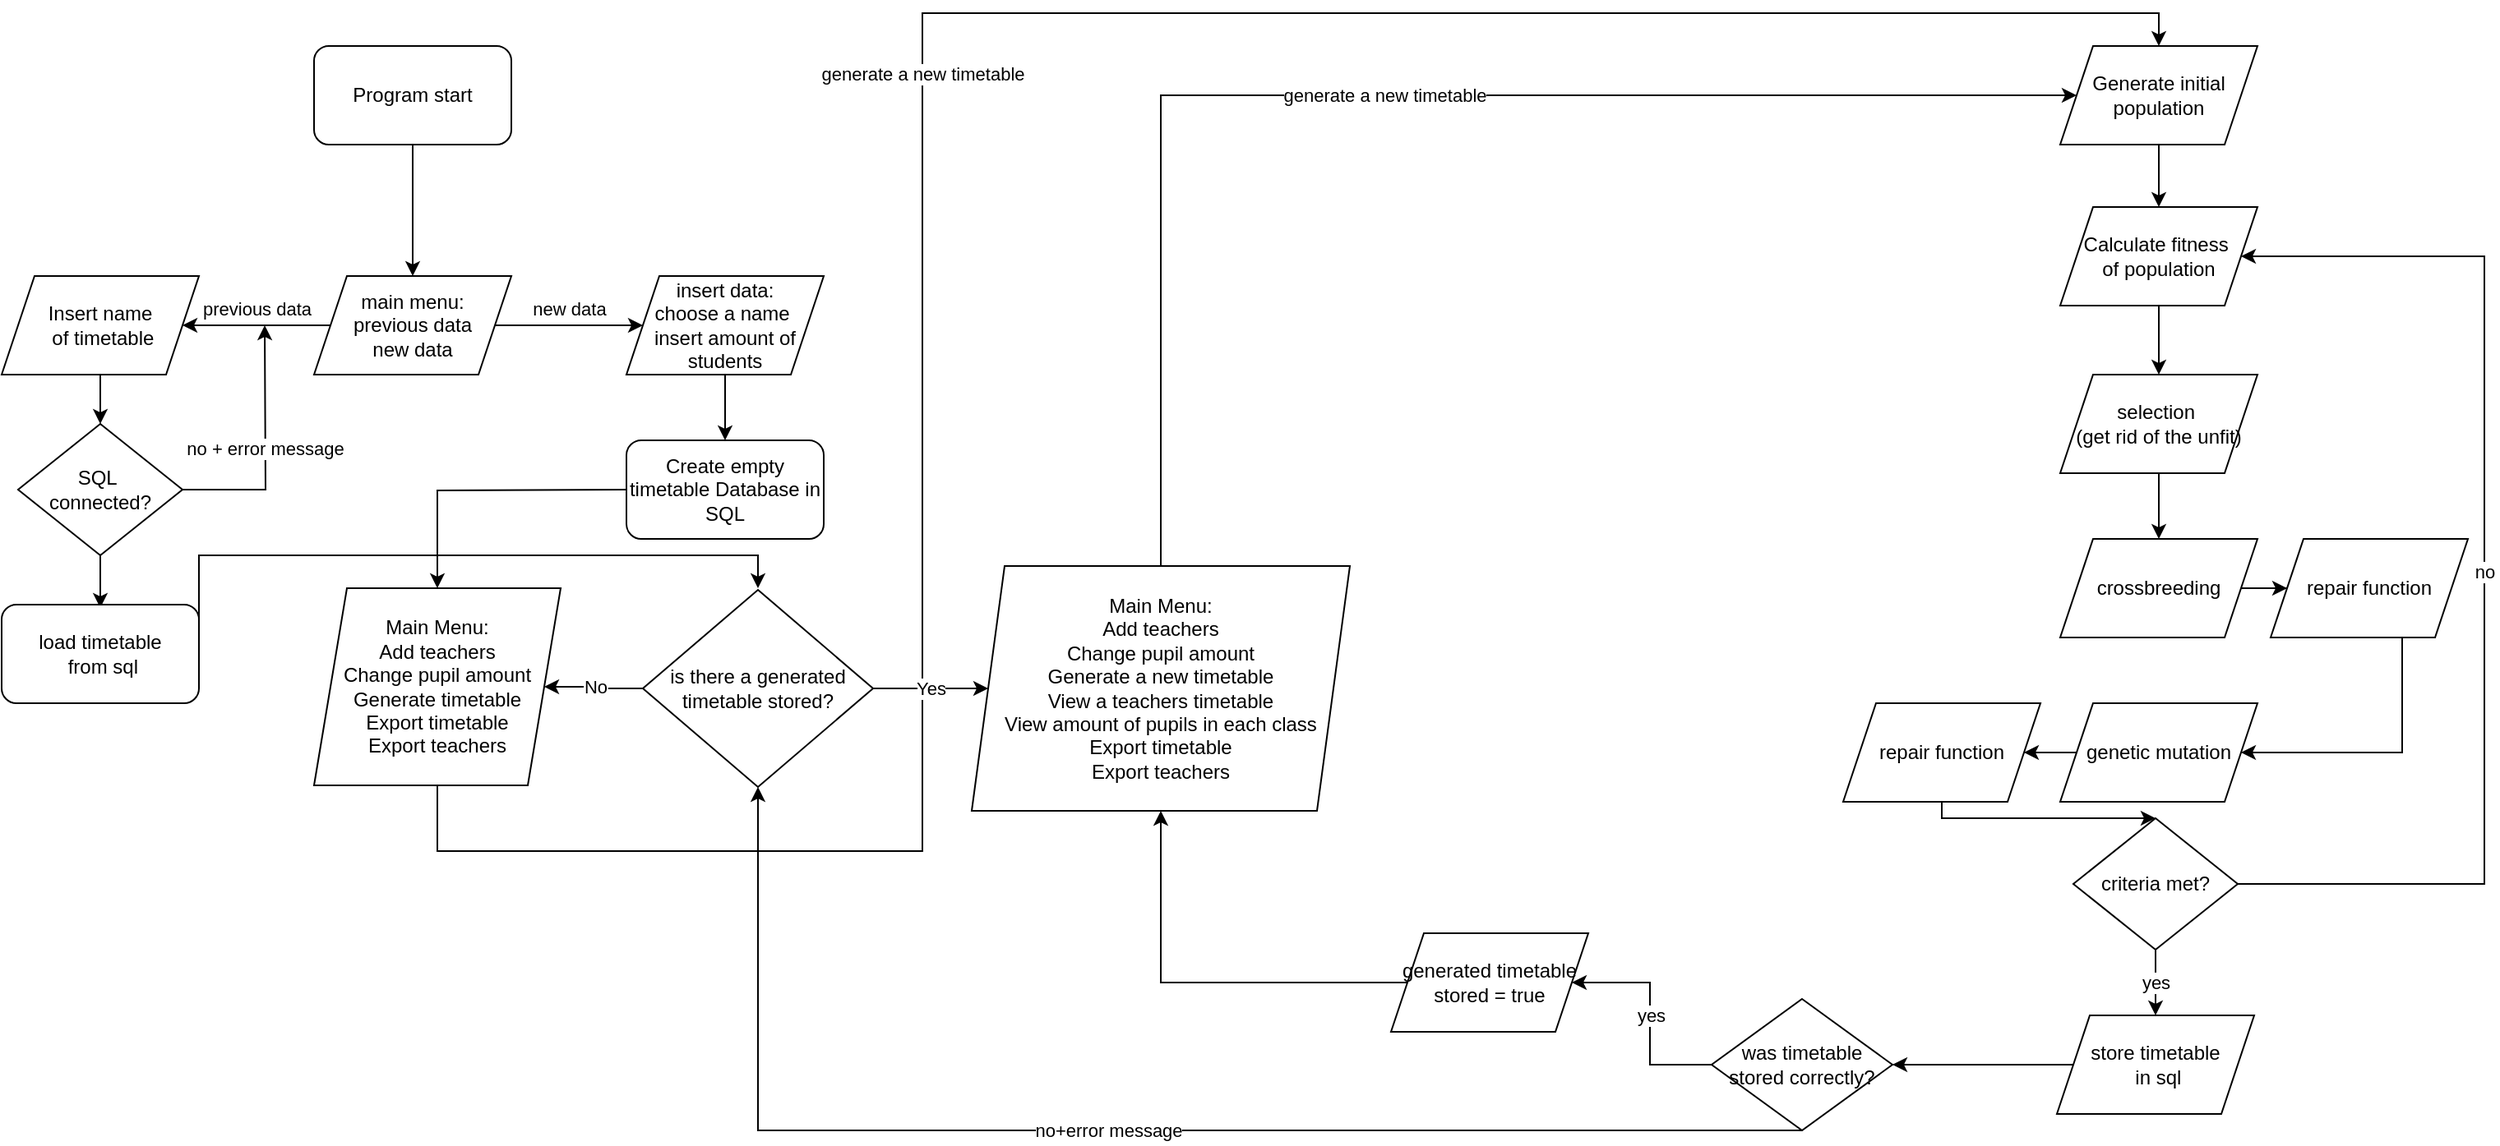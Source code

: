 <mxfile version="28.0.6">
  <diagram name="Page-1" id="5TjFJNbgtK6tRQX0CHqg">
    <mxGraphModel dx="2305" dy="1051" grid="1" gridSize="10" guides="1" tooltips="1" connect="1" arrows="1" fold="1" page="1" pageScale="1" pageWidth="827" pageHeight="1169" math="0" shadow="0">
      <root>
        <mxCell id="0" />
        <mxCell id="1" parent="0" />
        <mxCell id="_rqBkX1GEyzZLxkPlKRW-8" value="" style="edgeStyle=orthogonalEdgeStyle;rounded=0;orthogonalLoop=1;jettySize=auto;html=1;" parent="1" source="qPmPJSWQYSYvyi7kfRVx-1" target="qPmPJSWQYSYvyi7kfRVx-5" edge="1">
          <mxGeometry relative="1" as="geometry" />
        </mxCell>
        <mxCell id="qPmPJSWQYSYvyi7kfRVx-1" value="Program start" style="rounded=1;whiteSpace=wrap;html=1;" parent="1" vertex="1">
          <mxGeometry x="330" y="40" width="120" height="60" as="geometry" />
        </mxCell>
        <mxCell id="qPmPJSWQYSYvyi7kfRVx-8" value="previous data" style="edgeStyle=orthogonalEdgeStyle;rounded=0;orthogonalLoop=1;jettySize=auto;html=1;" parent="1" source="qPmPJSWQYSYvyi7kfRVx-5" target="qPmPJSWQYSYvyi7kfRVx-7" edge="1">
          <mxGeometry y="-10" relative="1" as="geometry">
            <mxPoint as="offset" />
          </mxGeometry>
        </mxCell>
        <mxCell id="_rqBkX1GEyzZLxkPlKRW-2" value="new data" style="edgeStyle=orthogonalEdgeStyle;rounded=0;orthogonalLoop=1;jettySize=auto;html=1;" parent="1" source="qPmPJSWQYSYvyi7kfRVx-5" target="_rqBkX1GEyzZLxkPlKRW-1" edge="1">
          <mxGeometry y="10" relative="1" as="geometry">
            <mxPoint as="offset" />
          </mxGeometry>
        </mxCell>
        <mxCell id="qPmPJSWQYSYvyi7kfRVx-5" value="main menu:&lt;br&gt;previous data&lt;br&gt;new data" style="shape=parallelogram;perimeter=parallelogramPerimeter;whiteSpace=wrap;html=1;fixedSize=1;" parent="1" vertex="1">
          <mxGeometry x="330" y="180" width="120" height="60" as="geometry" />
        </mxCell>
        <mxCell id="qPmPJSWQYSYvyi7kfRVx-10" value="" style="edgeStyle=orthogonalEdgeStyle;rounded=0;orthogonalLoop=1;jettySize=auto;html=1;" parent="1" source="qPmPJSWQYSYvyi7kfRVx-7" target="qPmPJSWQYSYvyi7kfRVx-9" edge="1">
          <mxGeometry relative="1" as="geometry" />
        </mxCell>
        <mxCell id="qPmPJSWQYSYvyi7kfRVx-7" value="&lt;div&gt;&lt;span style=&quot;background-color: transparent; color: light-dark(rgb(0, 0, 0), rgb(255, 255, 255));&quot;&gt;Insert name&lt;/span&gt;&lt;/div&gt;&lt;div&gt;&lt;span style=&quot;background-color: transparent; color: light-dark(rgb(0, 0, 0), rgb(255, 255, 255));&quot;&gt;&amp;nbsp;of timetable&lt;/span&gt;&lt;/div&gt;" style="shape=parallelogram;perimeter=parallelogramPerimeter;whiteSpace=wrap;html=1;fixedSize=1;" parent="1" vertex="1">
          <mxGeometry x="140" y="180" width="120" height="60" as="geometry" />
        </mxCell>
        <mxCell id="qPmPJSWQYSYvyi7kfRVx-16" value="no + error message" style="edgeStyle=orthogonalEdgeStyle;rounded=0;orthogonalLoop=1;jettySize=auto;html=1;" parent="1" source="qPmPJSWQYSYvyi7kfRVx-9" edge="1">
          <mxGeometry relative="1" as="geometry">
            <mxPoint x="300" y="210" as="targetPoint" />
          </mxGeometry>
        </mxCell>
        <mxCell id="qPmPJSWQYSYvyi7kfRVx-18" value="" style="edgeStyle=orthogonalEdgeStyle;rounded=0;orthogonalLoop=1;jettySize=auto;html=1;" parent="1" source="qPmPJSWQYSYvyi7kfRVx-9" edge="1">
          <mxGeometry relative="1" as="geometry">
            <mxPoint x="200" y="382" as="targetPoint" />
          </mxGeometry>
        </mxCell>
        <mxCell id="qPmPJSWQYSYvyi7kfRVx-9" value="SQL&amp;nbsp;&lt;div&gt;connected?&lt;/div&gt;" style="rhombus;whiteSpace=wrap;html=1;" parent="1" vertex="1">
          <mxGeometry x="150" y="270" width="100" height="80" as="geometry" />
        </mxCell>
        <mxCell id="_rqBkX1GEyzZLxkPlKRW-7" style="edgeStyle=orthogonalEdgeStyle;rounded=0;orthogonalLoop=1;jettySize=auto;html=1;exitX=1;exitY=0.5;exitDx=0;exitDy=0;" parent="1" source="_rqBkX1GEyzZLxkPlKRW-16" edge="1">
          <mxGeometry relative="1" as="geometry">
            <mxPoint x="250" y="412" as="sourcePoint" />
            <mxPoint x="600" y="370" as="targetPoint" />
            <Array as="points">
              <mxPoint x="260" y="350" />
              <mxPoint x="600" y="350" />
            </Array>
          </mxGeometry>
        </mxCell>
        <mxCell id="_rqBkX1GEyzZLxkPlKRW-4" value="" style="edgeStyle=orthogonalEdgeStyle;rounded=0;orthogonalLoop=1;jettySize=auto;html=1;" parent="1" source="_rqBkX1GEyzZLxkPlKRW-1" edge="1">
          <mxGeometry relative="1" as="geometry">
            <mxPoint x="580" y="280" as="targetPoint" />
          </mxGeometry>
        </mxCell>
        <mxCell id="_rqBkX1GEyzZLxkPlKRW-1" value="&lt;div&gt;insert data:&lt;/div&gt;choose a name&lt;span style=&quot;background-color: transparent; color: light-dark(rgb(0, 0, 0), rgb(255, 255, 255));&quot;&gt;&amp;nbsp;&lt;/span&gt;&lt;div&gt;&lt;span style=&quot;background-color: transparent; color: light-dark(rgb(0, 0, 0), rgb(255, 255, 255));&quot;&gt;insert amount of students&lt;/span&gt;&lt;/div&gt;" style="shape=parallelogram;perimeter=parallelogramPerimeter;whiteSpace=wrap;html=1;fixedSize=1;" parent="1" vertex="1">
          <mxGeometry x="520" y="180" width="120" height="60" as="geometry" />
        </mxCell>
        <mxCell id="_rqBkX1GEyzZLxkPlKRW-6" style="edgeStyle=orthogonalEdgeStyle;rounded=0;orthogonalLoop=1;jettySize=auto;html=1;entryX=0.5;entryY=0;entryDx=0;entryDy=0;" parent="1" target="_rqBkX1GEyzZLxkPlKRW-5" edge="1">
          <mxGeometry relative="1" as="geometry">
            <mxPoint x="520" y="310" as="sourcePoint" />
          </mxGeometry>
        </mxCell>
        <mxCell id="QJsNYXhnwNITKUMt3Eq2-2" value="generate a new timetable" style="edgeStyle=orthogonalEdgeStyle;rounded=0;orthogonalLoop=1;jettySize=auto;html=1;entryX=0.5;entryY=0;entryDx=0;entryDy=0;" edge="1" parent="1" source="_rqBkX1GEyzZLxkPlKRW-5" target="fO54vMzoq-XSmd5Qjlf1-3">
          <mxGeometry relative="1" as="geometry">
            <Array as="points">
              <mxPoint x="405" y="530" />
              <mxPoint x="700" y="530" />
              <mxPoint x="700" y="20" />
              <mxPoint x="1452" y="20" />
            </Array>
          </mxGeometry>
        </mxCell>
        <mxCell id="_rqBkX1GEyzZLxkPlKRW-5" value="Main Menu:&lt;div&gt;Add teachers&lt;/div&gt;&lt;div&gt;&lt;span style=&quot;background-color: transparent; color: light-dark(rgb(0, 0, 0), rgb(255, 255, 255));&quot;&gt;Change pupil amount&lt;/span&gt;&lt;/div&gt;&lt;div&gt;&lt;div&gt;Generate timetable&lt;/div&gt;&lt;/div&gt;&lt;div&gt;Export timetable&lt;/div&gt;&lt;div&gt;Export teachers&lt;/div&gt;" style="shape=parallelogram;perimeter=parallelogramPerimeter;whiteSpace=wrap;html=1;fixedSize=1;" parent="1" vertex="1">
          <mxGeometry x="330" y="370" width="150" height="120" as="geometry" />
        </mxCell>
        <mxCell id="_rqBkX1GEyzZLxkPlKRW-10" value="No" style="edgeStyle=orthogonalEdgeStyle;rounded=0;orthogonalLoop=1;jettySize=auto;html=1;" parent="1" source="_rqBkX1GEyzZLxkPlKRW-9" target="_rqBkX1GEyzZLxkPlKRW-5" edge="1">
          <mxGeometry relative="1" as="geometry" />
        </mxCell>
        <mxCell id="_rqBkX1GEyzZLxkPlKRW-12" value="Yes" style="edgeStyle=orthogonalEdgeStyle;rounded=0;orthogonalLoop=1;jettySize=auto;html=1;" parent="1" source="_rqBkX1GEyzZLxkPlKRW-9" target="_rqBkX1GEyzZLxkPlKRW-11" edge="1">
          <mxGeometry relative="1" as="geometry" />
        </mxCell>
        <mxCell id="_rqBkX1GEyzZLxkPlKRW-9" value="is there a generated timetable stored?" style="rhombus;whiteSpace=wrap;html=1;" parent="1" vertex="1">
          <mxGeometry x="530" y="371" width="140" height="120" as="geometry" />
        </mxCell>
        <mxCell id="QJsNYXhnwNITKUMt3Eq2-1" value="generate a new timetable" style="edgeStyle=orthogonalEdgeStyle;rounded=0;orthogonalLoop=1;jettySize=auto;html=1;entryX=0;entryY=0.5;entryDx=0;entryDy=0;" edge="1" parent="1" source="_rqBkX1GEyzZLxkPlKRW-11" target="fO54vMzoq-XSmd5Qjlf1-3">
          <mxGeometry relative="1" as="geometry">
            <Array as="points">
              <mxPoint x="845" y="70" />
            </Array>
          </mxGeometry>
        </mxCell>
        <mxCell id="_rqBkX1GEyzZLxkPlKRW-11" value="Main Menu:&lt;div&gt;Add teachers&lt;/div&gt;&lt;div&gt;Change pupil amount&lt;/div&gt;&lt;div&gt;Generate a new timetable&lt;/div&gt;&lt;div&gt;View a teachers timetable&lt;/div&gt;&lt;div&gt;View amount of pupils in each class&lt;/div&gt;&lt;div&gt;&lt;div&gt;Export timetable&lt;/div&gt;&lt;div&gt;Export teachers&lt;/div&gt;&lt;/div&gt;" style="shape=parallelogram;perimeter=parallelogramPerimeter;whiteSpace=wrap;html=1;fixedSize=1;" parent="1" vertex="1">
          <mxGeometry x="730" y="356.5" width="230" height="149" as="geometry" />
        </mxCell>
        <mxCell id="_rqBkX1GEyzZLxkPlKRW-13" value="&lt;div&gt;Create empty timetable Database in SQL&lt;/div&gt;" style="rounded=1;whiteSpace=wrap;html=1;" parent="1" vertex="1">
          <mxGeometry x="520" y="280" width="120" height="60" as="geometry" />
        </mxCell>
        <mxCell id="_rqBkX1GEyzZLxkPlKRW-16" value="&lt;div&gt;load timetable&lt;/div&gt;&lt;div&gt;&amp;nbsp;from sql&lt;/div&gt;" style="rounded=1;whiteSpace=wrap;html=1;" parent="1" vertex="1">
          <mxGeometry x="140" y="380" width="120" height="60" as="geometry" />
        </mxCell>
        <mxCell id="fO54vMzoq-XSmd5Qjlf1-5" value="" style="edgeStyle=orthogonalEdgeStyle;rounded=0;orthogonalLoop=1;jettySize=auto;html=1;" parent="1" source="fO54vMzoq-XSmd5Qjlf1-3" target="fO54vMzoq-XSmd5Qjlf1-4" edge="1">
          <mxGeometry relative="1" as="geometry" />
        </mxCell>
        <mxCell id="fO54vMzoq-XSmd5Qjlf1-3" value="Generate initial population" style="shape=parallelogram;perimeter=parallelogramPerimeter;whiteSpace=wrap;html=1;fixedSize=1;" parent="1" vertex="1">
          <mxGeometry x="1392" y="40" width="120" height="60" as="geometry" />
        </mxCell>
        <mxCell id="fO54vMzoq-XSmd5Qjlf1-7" value="" style="edgeStyle=orthogonalEdgeStyle;rounded=0;orthogonalLoop=1;jettySize=auto;html=1;" parent="1" source="fO54vMzoq-XSmd5Qjlf1-4" target="fO54vMzoq-XSmd5Qjlf1-6" edge="1">
          <mxGeometry relative="1" as="geometry" />
        </mxCell>
        <mxCell id="fO54vMzoq-XSmd5Qjlf1-4" value="Calculate fitness&amp;nbsp;&lt;div&gt;of population&lt;/div&gt;" style="shape=parallelogram;perimeter=parallelogramPerimeter;whiteSpace=wrap;html=1;fixedSize=1;" parent="1" vertex="1">
          <mxGeometry x="1392" y="138" width="120" height="60" as="geometry" />
        </mxCell>
        <mxCell id="fO54vMzoq-XSmd5Qjlf1-9" value="" style="edgeStyle=orthogonalEdgeStyle;rounded=0;orthogonalLoop=1;jettySize=auto;html=1;" parent="1" source="fO54vMzoq-XSmd5Qjlf1-6" target="fO54vMzoq-XSmd5Qjlf1-8" edge="1">
          <mxGeometry relative="1" as="geometry" />
        </mxCell>
        <mxCell id="fO54vMzoq-XSmd5Qjlf1-6" value="selection&amp;nbsp;&lt;div&gt;(get rid of the unfit)&lt;/div&gt;" style="shape=parallelogram;perimeter=parallelogramPerimeter;whiteSpace=wrap;html=1;fixedSize=1;" parent="1" vertex="1">
          <mxGeometry x="1392" y="240" width="120" height="60" as="geometry" />
        </mxCell>
        <mxCell id="yWH5YEIk07C5A7a1uGac-2" value="" style="edgeStyle=orthogonalEdgeStyle;rounded=0;orthogonalLoop=1;jettySize=auto;html=1;" parent="1" source="fO54vMzoq-XSmd5Qjlf1-8" target="yWH5YEIk07C5A7a1uGac-1" edge="1">
          <mxGeometry relative="1" as="geometry" />
        </mxCell>
        <mxCell id="fO54vMzoq-XSmd5Qjlf1-8" value="crossbreeding" style="shape=parallelogram;perimeter=parallelogramPerimeter;whiteSpace=wrap;html=1;fixedSize=1;" parent="1" vertex="1">
          <mxGeometry x="1392" y="340" width="120" height="60" as="geometry" />
        </mxCell>
        <mxCell id="yWH5YEIk07C5A7a1uGac-6" style="edgeStyle=orthogonalEdgeStyle;rounded=0;orthogonalLoop=1;jettySize=auto;html=1;entryX=1;entryY=0.5;entryDx=0;entryDy=0;" parent="1" source="yWH5YEIk07C5A7a1uGac-1" target="yWH5YEIk07C5A7a1uGac-3" edge="1">
          <mxGeometry relative="1" as="geometry">
            <Array as="points">
              <mxPoint x="1600" y="470" />
            </Array>
          </mxGeometry>
        </mxCell>
        <mxCell id="yWH5YEIk07C5A7a1uGac-1" value="repair function" style="shape=parallelogram;perimeter=parallelogramPerimeter;whiteSpace=wrap;html=1;fixedSize=1;" parent="1" vertex="1">
          <mxGeometry x="1520" y="340" width="120" height="60" as="geometry" />
        </mxCell>
        <mxCell id="yWH5YEIk07C5A7a1uGac-8" value="" style="edgeStyle=orthogonalEdgeStyle;rounded=0;orthogonalLoop=1;jettySize=auto;html=1;" parent="1" source="yWH5YEIk07C5A7a1uGac-3" target="yWH5YEIk07C5A7a1uGac-7" edge="1">
          <mxGeometry relative="1" as="geometry" />
        </mxCell>
        <mxCell id="yWH5YEIk07C5A7a1uGac-3" value="genetic mutation" style="shape=parallelogram;perimeter=parallelogramPerimeter;whiteSpace=wrap;html=1;fixedSize=1;" parent="1" vertex="1">
          <mxGeometry x="1392" y="440" width="120" height="60" as="geometry" />
        </mxCell>
        <mxCell id="yWH5YEIk07C5A7a1uGac-10" style="edgeStyle=orthogonalEdgeStyle;rounded=0;orthogonalLoop=1;jettySize=auto;html=1;entryX=0.5;entryY=0;entryDx=0;entryDy=0;" parent="1" source="yWH5YEIk07C5A7a1uGac-7" target="yWH5YEIk07C5A7a1uGac-9" edge="1">
          <mxGeometry relative="1" as="geometry">
            <Array as="points">
              <mxPoint x="1320" y="510" />
            </Array>
          </mxGeometry>
        </mxCell>
        <mxCell id="yWH5YEIk07C5A7a1uGac-7" value="repair function" style="shape=parallelogram;perimeter=parallelogramPerimeter;whiteSpace=wrap;html=1;fixedSize=1;" parent="1" vertex="1">
          <mxGeometry x="1260" y="440" width="120" height="60" as="geometry" />
        </mxCell>
        <mxCell id="yWH5YEIk07C5A7a1uGac-11" value="no" style="edgeStyle=orthogonalEdgeStyle;rounded=0;orthogonalLoop=1;jettySize=auto;html=1;entryX=1;entryY=0.5;entryDx=0;entryDy=0;" parent="1" source="yWH5YEIk07C5A7a1uGac-9" target="fO54vMzoq-XSmd5Qjlf1-4" edge="1">
          <mxGeometry relative="1" as="geometry">
            <mxPoint x="1580" y="180" as="targetPoint" />
            <Array as="points">
              <mxPoint x="1650" y="550" />
              <mxPoint x="1650" y="168" />
            </Array>
          </mxGeometry>
        </mxCell>
        <mxCell id="yWH5YEIk07C5A7a1uGac-15" value="yes" style="edgeStyle=orthogonalEdgeStyle;rounded=0;orthogonalLoop=1;jettySize=auto;html=1;" parent="1" source="yWH5YEIk07C5A7a1uGac-9" target="yWH5YEIk07C5A7a1uGac-14" edge="1">
          <mxGeometry relative="1" as="geometry" />
        </mxCell>
        <mxCell id="yWH5YEIk07C5A7a1uGac-9" value="criteria met?" style="rhombus;whiteSpace=wrap;html=1;" parent="1" vertex="1">
          <mxGeometry x="1400" y="510" width="100" height="80" as="geometry" />
        </mxCell>
        <mxCell id="QJsNYXhnwNITKUMt3Eq2-6" value="" style="edgeStyle=orthogonalEdgeStyle;rounded=0;orthogonalLoop=1;jettySize=auto;html=1;" edge="1" parent="1" source="yWH5YEIk07C5A7a1uGac-14" target="QJsNYXhnwNITKUMt3Eq2-5">
          <mxGeometry relative="1" as="geometry" />
        </mxCell>
        <mxCell id="yWH5YEIk07C5A7a1uGac-14" value="store timetable&lt;div&gt;&amp;nbsp;in sql&lt;/div&gt;" style="shape=parallelogram;perimeter=parallelogramPerimeter;whiteSpace=wrap;html=1;fixedSize=1;" parent="1" vertex="1">
          <mxGeometry x="1390" y="630" width="120" height="60" as="geometry" />
        </mxCell>
        <mxCell id="QJsNYXhnwNITKUMt3Eq2-8" value="no+error message" style="edgeStyle=orthogonalEdgeStyle;rounded=0;orthogonalLoop=1;jettySize=auto;html=1;entryX=0.5;entryY=1;entryDx=0;entryDy=0;exitX=0.5;exitY=1;exitDx=0;exitDy=0;" edge="1" parent="1" source="QJsNYXhnwNITKUMt3Eq2-5" target="_rqBkX1GEyzZLxkPlKRW-9">
          <mxGeometry relative="1" as="geometry">
            <Array as="points">
              <mxPoint x="600" y="700" />
            </Array>
          </mxGeometry>
        </mxCell>
        <mxCell id="QJsNYXhnwNITKUMt3Eq2-10" value="yes" style="edgeStyle=orthogonalEdgeStyle;rounded=0;orthogonalLoop=1;jettySize=auto;html=1;" edge="1" parent="1" source="QJsNYXhnwNITKUMt3Eq2-5" target="QJsNYXhnwNITKUMt3Eq2-9">
          <mxGeometry relative="1" as="geometry" />
        </mxCell>
        <mxCell id="QJsNYXhnwNITKUMt3Eq2-5" value="was timetable stored correctly?" style="rhombus;whiteSpace=wrap;html=1;" vertex="1" parent="1">
          <mxGeometry x="1180" y="620" width="110" height="80" as="geometry" />
        </mxCell>
        <mxCell id="QJsNYXhnwNITKUMt3Eq2-11" style="edgeStyle=orthogonalEdgeStyle;rounded=0;orthogonalLoop=1;jettySize=auto;html=1;entryX=0.5;entryY=1;entryDx=0;entryDy=0;" edge="1" parent="1" source="QJsNYXhnwNITKUMt3Eq2-9" target="_rqBkX1GEyzZLxkPlKRW-11">
          <mxGeometry relative="1" as="geometry" />
        </mxCell>
        <mxCell id="QJsNYXhnwNITKUMt3Eq2-9" value="generated timetable stored = true" style="shape=parallelogram;perimeter=parallelogramPerimeter;whiteSpace=wrap;html=1;fixedSize=1;" vertex="1" parent="1">
          <mxGeometry x="985" y="580" width="120" height="60" as="geometry" />
        </mxCell>
      </root>
    </mxGraphModel>
  </diagram>
</mxfile>
